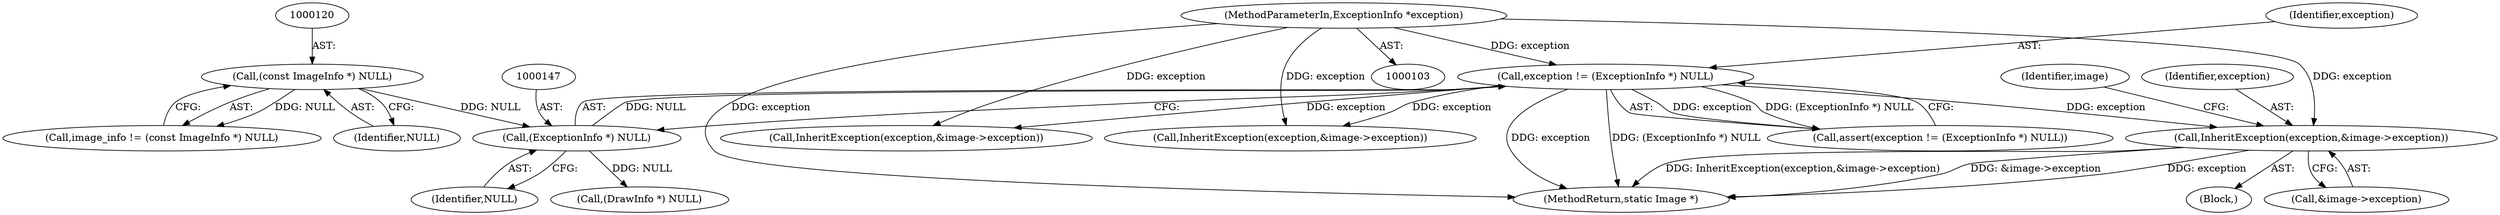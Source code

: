 digraph "0_ImageMagick_0474237508f39c4f783208123431815f1ededb76@pointer" {
"1000742" [label="(Call,InheritException(exception,&image->exception))"];
"1000144" [label="(Call,exception != (ExceptionInfo *) NULL)"];
"1000105" [label="(MethodParameterIn,ExceptionInfo *exception)"];
"1000146" [label="(Call,(ExceptionInfo *) NULL)"];
"1000119" [label="(Call,(const ImageInfo *) NULL)"];
"1000749" [label="(Identifier,image)"];
"1000105" [label="(MethodParameterIn,ExceptionInfo *exception)"];
"1000146" [label="(Call,(ExceptionInfo *) NULL)"];
"1000145" [label="(Identifier,exception)"];
"1000723" [label="(Call,InheritException(exception,&image->exception))"];
"1000743" [label="(Identifier,exception)"];
"1000119" [label="(Call,(const ImageInfo *) NULL)"];
"1000842" [label="(MethodReturn,static Image *)"];
"1000144" [label="(Call,exception != (ExceptionInfo *) NULL)"];
"1000737" [label="(Block,)"];
"1000143" [label="(Call,assert(exception != (ExceptionInfo *) NULL))"];
"1000742" [label="(Call,InheritException(exception,&image->exception))"];
"1000148" [label="(Identifier,NULL)"];
"1000117" [label="(Call,image_info != (const ImageInfo *) NULL)"];
"1000191" [label="(Call,(DrawInfo *) NULL)"];
"1000744" [label="(Call,&image->exception)"];
"1000121" [label="(Identifier,NULL)"];
"1000602" [label="(Call,InheritException(exception,&image->exception))"];
"1000742" -> "1000737"  [label="AST: "];
"1000742" -> "1000744"  [label="CFG: "];
"1000743" -> "1000742"  [label="AST: "];
"1000744" -> "1000742"  [label="AST: "];
"1000749" -> "1000742"  [label="CFG: "];
"1000742" -> "1000842"  [label="DDG: InheritException(exception,&image->exception)"];
"1000742" -> "1000842"  [label="DDG: &image->exception"];
"1000742" -> "1000842"  [label="DDG: exception"];
"1000144" -> "1000742"  [label="DDG: exception"];
"1000105" -> "1000742"  [label="DDG: exception"];
"1000144" -> "1000143"  [label="AST: "];
"1000144" -> "1000146"  [label="CFG: "];
"1000145" -> "1000144"  [label="AST: "];
"1000146" -> "1000144"  [label="AST: "];
"1000143" -> "1000144"  [label="CFG: "];
"1000144" -> "1000842"  [label="DDG: exception"];
"1000144" -> "1000842"  [label="DDG: (ExceptionInfo *) NULL"];
"1000144" -> "1000143"  [label="DDG: exception"];
"1000144" -> "1000143"  [label="DDG: (ExceptionInfo *) NULL"];
"1000105" -> "1000144"  [label="DDG: exception"];
"1000146" -> "1000144"  [label="DDG: NULL"];
"1000144" -> "1000602"  [label="DDG: exception"];
"1000144" -> "1000723"  [label="DDG: exception"];
"1000105" -> "1000103"  [label="AST: "];
"1000105" -> "1000842"  [label="DDG: exception"];
"1000105" -> "1000602"  [label="DDG: exception"];
"1000105" -> "1000723"  [label="DDG: exception"];
"1000146" -> "1000148"  [label="CFG: "];
"1000147" -> "1000146"  [label="AST: "];
"1000148" -> "1000146"  [label="AST: "];
"1000119" -> "1000146"  [label="DDG: NULL"];
"1000146" -> "1000191"  [label="DDG: NULL"];
"1000119" -> "1000117"  [label="AST: "];
"1000119" -> "1000121"  [label="CFG: "];
"1000120" -> "1000119"  [label="AST: "];
"1000121" -> "1000119"  [label="AST: "];
"1000117" -> "1000119"  [label="CFG: "];
"1000119" -> "1000117"  [label="DDG: NULL"];
}
